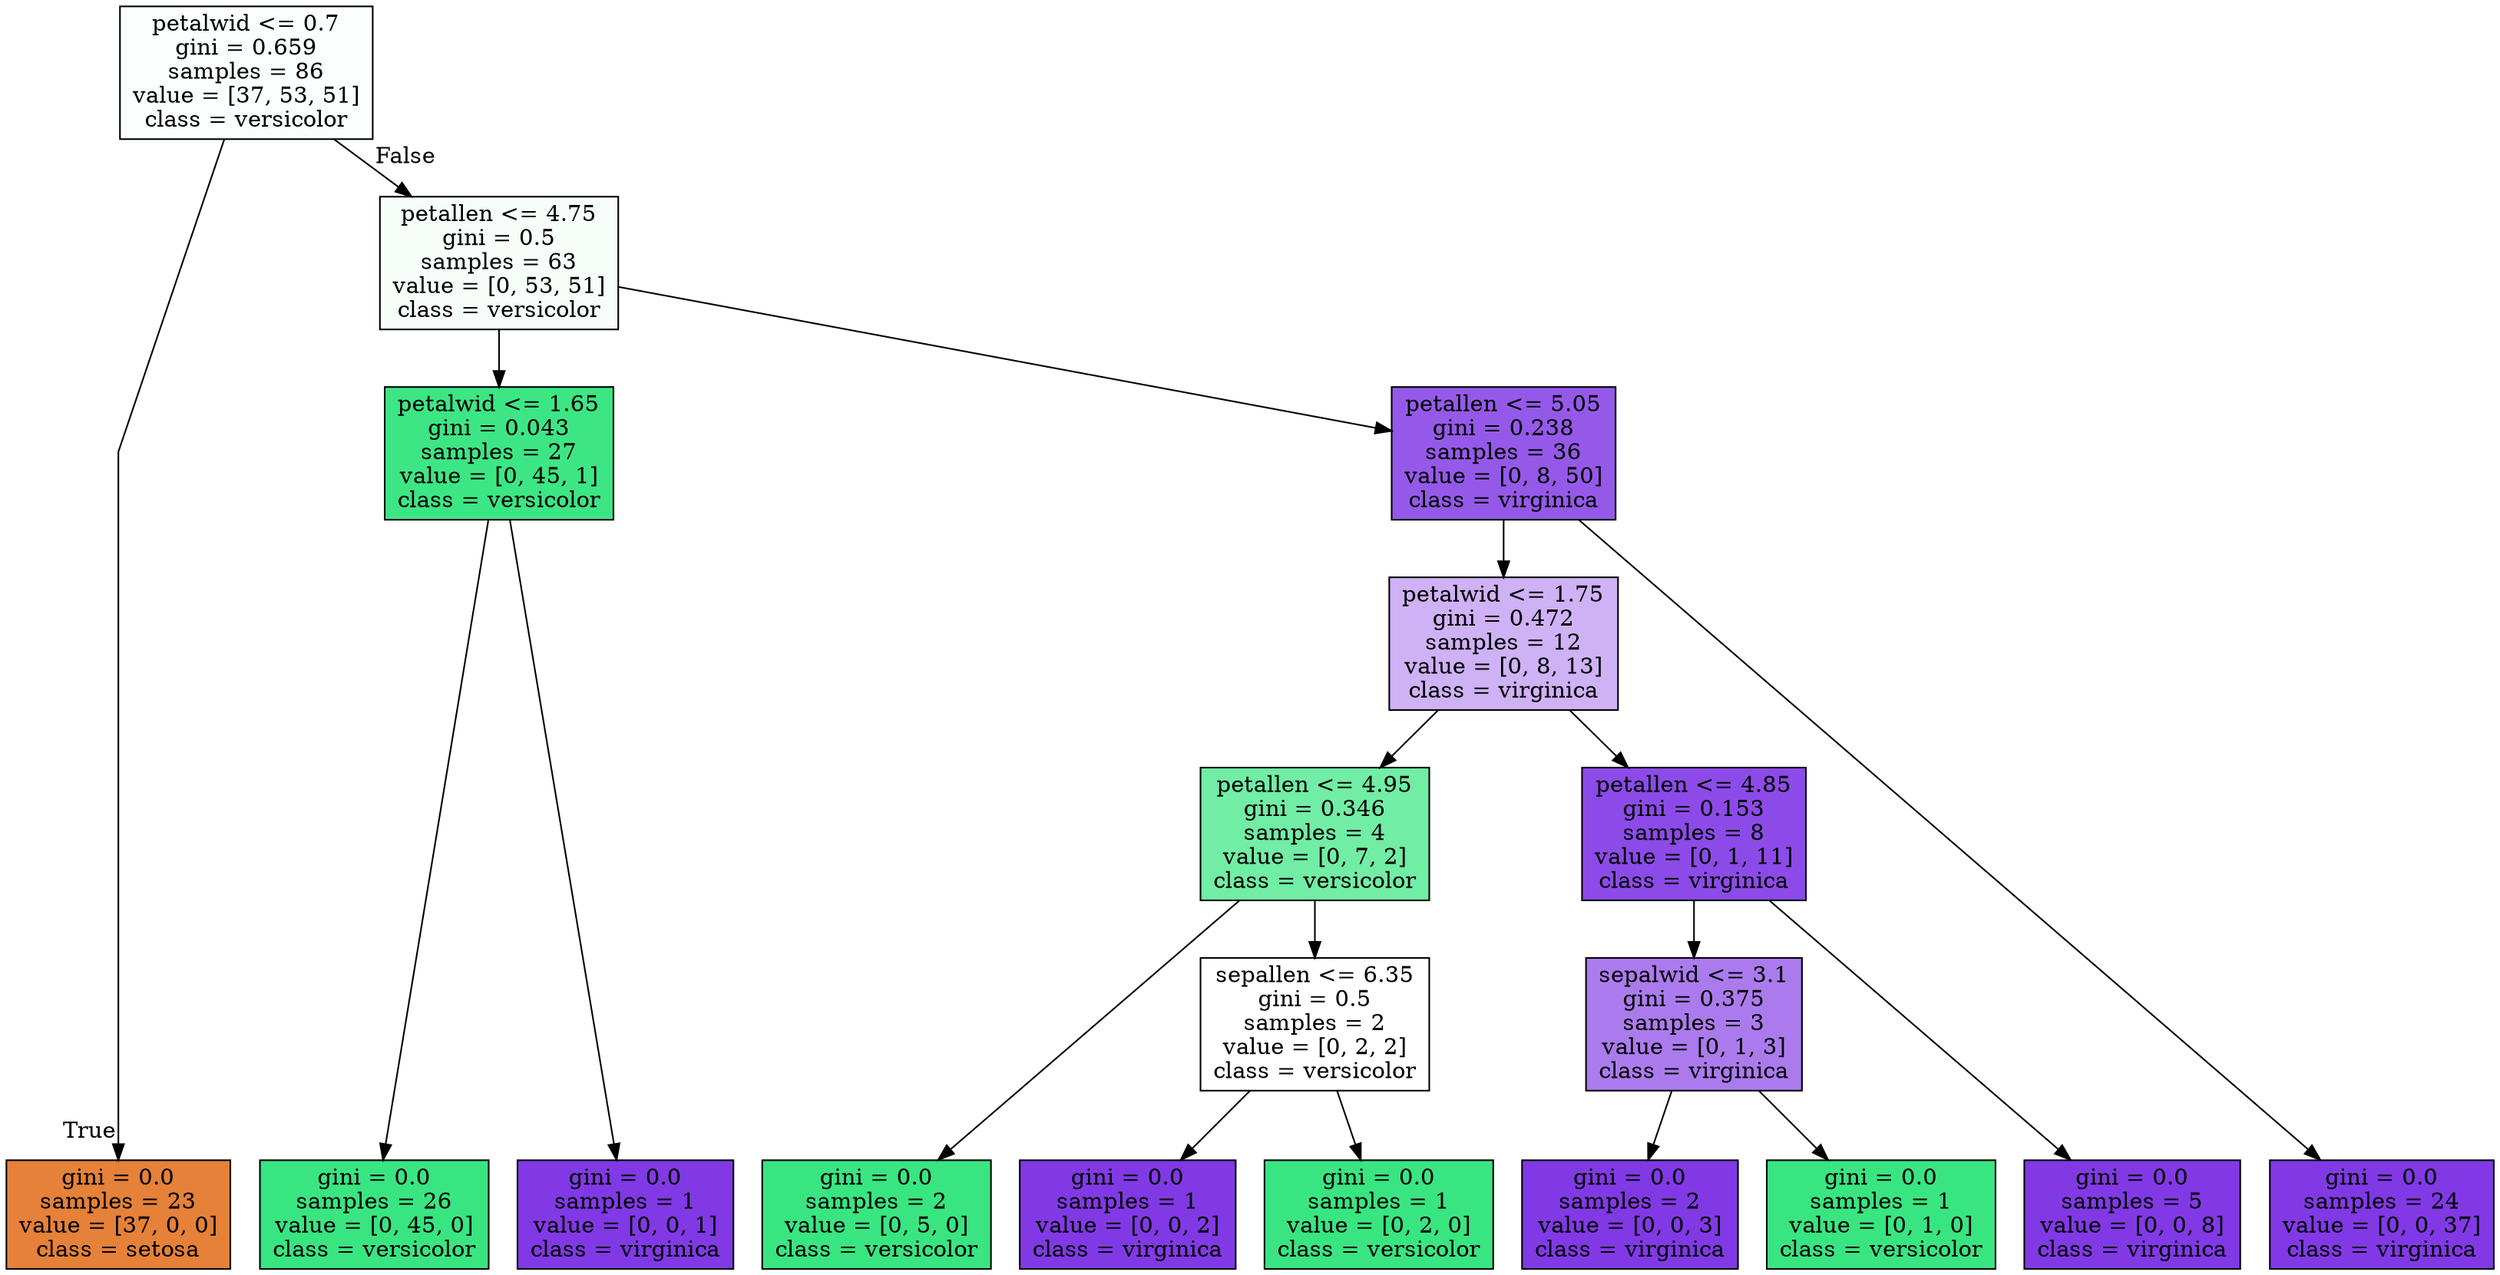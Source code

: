 digraph Tree {
node [shape=box, style="filled", color="black"] ;
graph [ranksep=equally, splines=polyline] ;
0 [label="petalwid <= 0.7\ngini = 0.659\nsamples = 86\nvalue = [37, 53, 51]\nclass = versicolor", fillcolor="#39e58106"] ;
1 [label="gini = 0.0\nsamples = 23\nvalue = [37, 0, 0]\nclass = setosa", fillcolor="#e58139ff"] ;
0 -> 1 [labeldistance=2.5, labelangle=45, headlabel="True"] ;
2 [label="petallen <= 4.75\ngini = 0.5\nsamples = 63\nvalue = [0, 53, 51]\nclass = versicolor", fillcolor="#39e5810a"] ;
0 -> 2 [labeldistance=2.5, labelangle=-45, headlabel="False"] ;
3 [label="petalwid <= 1.65\ngini = 0.043\nsamples = 27\nvalue = [0, 45, 1]\nclass = versicolor", fillcolor="#39e581f9"] ;
2 -> 3 ;
4 [label="gini = 0.0\nsamples = 26\nvalue = [0, 45, 0]\nclass = versicolor", fillcolor="#39e581ff"] ;
3 -> 4 ;
5 [label="gini = 0.0\nsamples = 1\nvalue = [0, 0, 1]\nclass = virginica", fillcolor="#8139e5ff"] ;
3 -> 5 ;
6 [label="petallen <= 5.05\ngini = 0.238\nsamples = 36\nvalue = [0, 8, 50]\nclass = virginica", fillcolor="#8139e5d6"] ;
2 -> 6 ;
7 [label="petalwid <= 1.75\ngini = 0.472\nsamples = 12\nvalue = [0, 8, 13]\nclass = virginica", fillcolor="#8139e562"] ;
6 -> 7 ;
8 [label="petallen <= 4.95\ngini = 0.346\nsamples = 4\nvalue = [0, 7, 2]\nclass = versicolor", fillcolor="#39e581b6"] ;
7 -> 8 ;
9 [label="gini = 0.0\nsamples = 2\nvalue = [0, 5, 0]\nclass = versicolor", fillcolor="#39e581ff"] ;
8 -> 9 ;
10 [label="sepallen <= 6.35\ngini = 0.5\nsamples = 2\nvalue = [0, 2, 2]\nclass = versicolor", fillcolor="#39e58100"] ;
8 -> 10 ;
11 [label="gini = 0.0\nsamples = 1\nvalue = [0, 0, 2]\nclass = virginica", fillcolor="#8139e5ff"] ;
10 -> 11 ;
12 [label="gini = 0.0\nsamples = 1\nvalue = [0, 2, 0]\nclass = versicolor", fillcolor="#39e581ff"] ;
10 -> 12 ;
13 [label="petallen <= 4.85\ngini = 0.153\nsamples = 8\nvalue = [0, 1, 11]\nclass = virginica", fillcolor="#8139e5e8"] ;
7 -> 13 ;
14 [label="sepalwid <= 3.1\ngini = 0.375\nsamples = 3\nvalue = [0, 1, 3]\nclass = virginica", fillcolor="#8139e5aa"] ;
13 -> 14 ;
15 [label="gini = 0.0\nsamples = 2\nvalue = [0, 0, 3]\nclass = virginica", fillcolor="#8139e5ff"] ;
14 -> 15 ;
16 [label="gini = 0.0\nsamples = 1\nvalue = [0, 1, 0]\nclass = versicolor", fillcolor="#39e581ff"] ;
14 -> 16 ;
17 [label="gini = 0.0\nsamples = 5\nvalue = [0, 0, 8]\nclass = virginica", fillcolor="#8139e5ff"] ;
13 -> 17 ;
18 [label="gini = 0.0\nsamples = 24\nvalue = [0, 0, 37]\nclass = virginica", fillcolor="#8139e5ff"] ;
6 -> 18 ;
{rank=same ; 0} ;
{rank=same ; 2} ;
{rank=same ; 3; 6} ;
{rank=same ; 7} ;
{rank=same ; 8; 13} ;
{rank=same ; 10; 14} ;
{rank=same ; 1; 4; 5; 9; 11; 12; 15; 16; 17; 18} ;
}